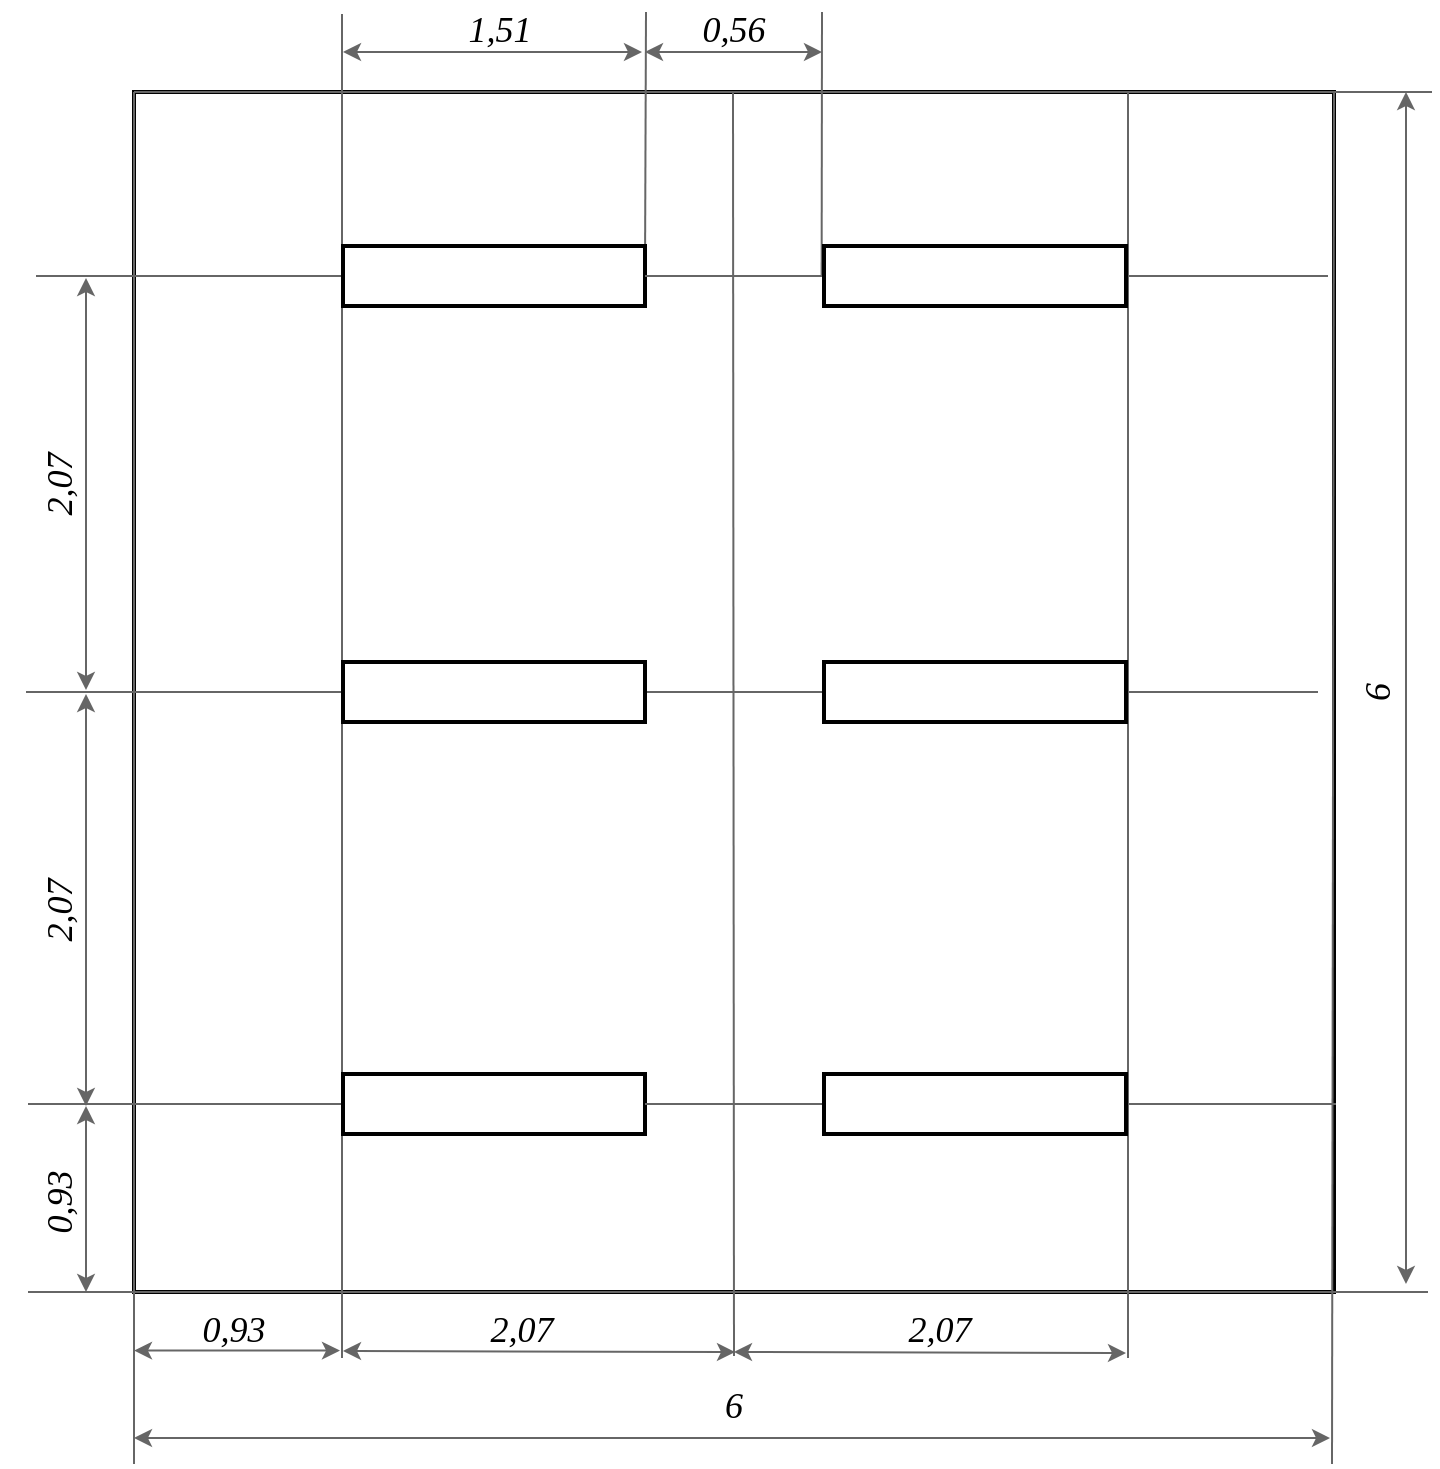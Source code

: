 <mxfile version="21.3.2" type="github">
  <diagram name="Страница 1" id="Oj6plCUNUlA8Z8FS9D63">
    <mxGraphModel dx="1300" dy="888" grid="0" gridSize="10" guides="1" tooltips="1" connect="1" arrows="1" fold="1" page="1" pageScale="1" pageWidth="1654" pageHeight="1169" background="none" math="0" shadow="0">
      <root>
        <mxCell id="0" />
        <mxCell id="1" parent="0" />
        <mxCell id="XVwWgpmeZ_jNZosqQbW5-1" value="" style="rounded=0;whiteSpace=wrap;html=1;strokeWidth=2;fontSize=18;fontFamily=Times New Roman;" parent="1" vertex="1">
          <mxGeometry x="280" y="140" width="600" height="600" as="geometry" />
        </mxCell>
        <mxCell id="XVwWgpmeZ_jNZosqQbW5-10" value="" style="endArrow=none;html=1;rounded=0;strokeColor=#666666;fontSize=18;fontFamily=Times New Roman;" parent="1" edge="1" source="p5kUykbVt5gTwseHHjrZ-1">
          <mxGeometry width="50" height="50" relative="1" as="geometry">
            <mxPoint x="247" y="232" as="sourcePoint" />
            <mxPoint x="877" y="232" as="targetPoint" />
          </mxGeometry>
        </mxCell>
        <mxCell id="XVwWgpmeZ_jNZosqQbW5-11" value="" style="endArrow=none;html=1;rounded=0;strokeColor=#666666;fontSize=18;fontFamily=Times New Roman;" parent="1" edge="1" source="p5kUykbVt5gTwseHHjrZ-5">
          <mxGeometry width="50" height="50" relative="1" as="geometry">
            <mxPoint x="227" y="646" as="sourcePoint" />
            <mxPoint x="881" y="646" as="targetPoint" />
          </mxGeometry>
        </mxCell>
        <mxCell id="XVwWgpmeZ_jNZosqQbW5-12" value="" style="endArrow=none;html=1;rounded=0;strokeColor=#666666;fontSize=18;fontFamily=Times New Roman;" parent="1" edge="1">
          <mxGeometry width="50" height="50" relative="1" as="geometry">
            <mxPoint x="384" y="101" as="sourcePoint" />
            <mxPoint x="384" y="773" as="targetPoint" />
          </mxGeometry>
        </mxCell>
        <mxCell id="XVwWgpmeZ_jNZosqQbW5-13" value="" style="endArrow=none;html=1;rounded=0;strokeColor=#666666;fontSize=18;fontFamily=Times New Roman;" parent="1" edge="1">
          <mxGeometry width="50" height="50" relative="1" as="geometry">
            <mxPoint x="280" y="140" as="sourcePoint" />
            <mxPoint x="280" y="826" as="targetPoint" />
          </mxGeometry>
        </mxCell>
        <mxCell id="XVwWgpmeZ_jNZosqQbW5-14" value="" style="endArrow=none;html=1;rounded=0;strokeColor=#666666;fontSize=18;fontFamily=Times New Roman;" parent="1" edge="1">
          <mxGeometry width="50" height="50" relative="1" as="geometry">
            <mxPoint x="777" y="140" as="sourcePoint" />
            <mxPoint x="777" y="773" as="targetPoint" />
          </mxGeometry>
        </mxCell>
        <mxCell id="XVwWgpmeZ_jNZosqQbW5-15" value="" style="endArrow=none;html=1;rounded=0;strokeColor=#666666;fontSize=18;fontFamily=Times New Roman;" parent="1" edge="1">
          <mxGeometry width="50" height="50" relative="1" as="geometry">
            <mxPoint x="880" y="140" as="sourcePoint" />
            <mxPoint x="879" y="826" as="targetPoint" />
          </mxGeometry>
        </mxCell>
        <mxCell id="XVwWgpmeZ_jNZosqQbW5-16" value="" style="endArrow=none;html=1;rounded=0;strokeColor=#666666;fontSize=18;fontFamily=Times New Roman;" parent="1" edge="1">
          <mxGeometry width="50" height="50" relative="1" as="geometry">
            <mxPoint x="536" y="100" as="sourcePoint" />
            <mxPoint x="535.5" y="231" as="targetPoint" />
          </mxGeometry>
        </mxCell>
        <mxCell id="XVwWgpmeZ_jNZosqQbW5-17" value="" style="endArrow=none;html=1;rounded=0;strokeColor=#666666;fontSize=18;fontFamily=Times New Roman;" parent="1" edge="1">
          <mxGeometry width="50" height="50" relative="1" as="geometry">
            <mxPoint x="624" y="100" as="sourcePoint" />
            <mxPoint x="623.82" y="232" as="targetPoint" />
          </mxGeometry>
        </mxCell>
        <mxCell id="XVwWgpmeZ_jNZosqQbW5-18" value="" style="endArrow=none;html=1;rounded=0;strokeColor=#666666;fontSize=18;fontFamily=Times New Roman;" parent="1" edge="1">
          <mxGeometry width="50" height="50" relative="1" as="geometry">
            <mxPoint x="280" y="140" as="sourcePoint" />
            <mxPoint x="929" y="140" as="targetPoint" />
          </mxGeometry>
        </mxCell>
        <mxCell id="XVwWgpmeZ_jNZosqQbW5-19" value="" style="endArrow=none;html=1;rounded=0;strokeColor=#666666;fontSize=18;fontFamily=Times New Roman;" parent="1" edge="1">
          <mxGeometry width="50" height="50" relative="1" as="geometry">
            <mxPoint x="227" y="740" as="sourcePoint" />
            <mxPoint x="927" y="740" as="targetPoint" />
          </mxGeometry>
        </mxCell>
        <mxCell id="XVwWgpmeZ_jNZosqQbW5-20" value="" style="endArrow=classic;startArrow=classic;html=1;rounded=0;strokeColor=#666666;fontSize=18;fontFamily=Times New Roman;" parent="1" edge="1">
          <mxGeometry width="50" height="50" relative="1" as="geometry">
            <mxPoint x="280" y="813" as="sourcePoint" />
            <mxPoint x="878" y="813" as="targetPoint" />
          </mxGeometry>
        </mxCell>
        <mxCell id="XVwWgpmeZ_jNZosqQbW5-21" value="" style="endArrow=none;html=1;rounded=0;strokeColor=#666666;fontSize=18;fontFamily=Times New Roman;" parent="1" edge="1">
          <mxGeometry width="50" height="50" relative="1" as="geometry">
            <mxPoint x="579.5" y="140" as="sourcePoint" />
            <mxPoint x="580" y="772" as="targetPoint" />
          </mxGeometry>
        </mxCell>
        <mxCell id="XVwWgpmeZ_jNZosqQbW5-22" value="" style="endArrow=none;startArrow=none;html=1;rounded=0;strokeColor=#666666;endFill=0;startFill=0;fontSize=18;fontFamily=Times New Roman;" parent="1" edge="1" target="XVwWgpmeZ_jNZosqQbW5-41">
          <mxGeometry width="50" height="50" relative="1" as="geometry">
            <mxPoint x="226" y="440" as="sourcePoint" />
            <mxPoint x="869" y="439.5" as="targetPoint" />
          </mxGeometry>
        </mxCell>
        <mxCell id="XVwWgpmeZ_jNZosqQbW5-23" value="" style="endArrow=classic;startArrow=classic;html=1;rounded=0;strokeColor=#666666;fontSize=18;fontFamily=Times New Roman;" parent="1" edge="1">
          <mxGeometry width="50" height="50" relative="1" as="geometry">
            <mxPoint x="580" y="770" as="sourcePoint" />
            <mxPoint x="776" y="770.5" as="targetPoint" />
          </mxGeometry>
        </mxCell>
        <mxCell id="XVwWgpmeZ_jNZosqQbW5-24" value="" style="endArrow=classic;startArrow=classic;html=1;rounded=0;strokeColor=#666666;fontSize=18;fontFamily=Times New Roman;" parent="1" edge="1">
          <mxGeometry width="50" height="50" relative="1" as="geometry">
            <mxPoint x="384.5" y="120" as="sourcePoint" />
            <mxPoint x="534" y="120" as="targetPoint" />
          </mxGeometry>
        </mxCell>
        <mxCell id="XVwWgpmeZ_jNZosqQbW5-26" value="" style="endArrow=classic;html=1;rounded=0;strokeColor=#666666;startArrow=classic;startFill=1;fontSize=18;fontFamily=Times New Roman;" parent="1" edge="1">
          <mxGeometry width="50" height="50" relative="1" as="geometry">
            <mxPoint x="624" y="120" as="sourcePoint" />
            <mxPoint x="535.5" y="120" as="targetPoint" />
          </mxGeometry>
        </mxCell>
        <mxCell id="XVwWgpmeZ_jNZosqQbW5-28" value="" style="endArrow=classic;startArrow=classic;html=1;rounded=0;strokeColor=#666666;fontSize=18;fontFamily=Times New Roman;" parent="1" edge="1">
          <mxGeometry width="50" height="50" relative="1" as="geometry">
            <mxPoint x="256" y="647" as="sourcePoint" />
            <mxPoint x="256" y="740" as="targetPoint" />
          </mxGeometry>
        </mxCell>
        <mxCell id="XVwWgpmeZ_jNZosqQbW5-29" value="" style="endArrow=classic;startArrow=classic;html=1;rounded=0;strokeColor=#666666;fontSize=18;fontFamily=Times New Roman;" parent="1" edge="1">
          <mxGeometry width="50" height="50" relative="1" as="geometry">
            <mxPoint x="916" y="140" as="sourcePoint" />
            <mxPoint x="916" y="736" as="targetPoint" />
          </mxGeometry>
        </mxCell>
        <mxCell id="XVwWgpmeZ_jNZosqQbW5-30" value="2,07" style="text;html=1;strokeColor=none;fillColor=none;align=center;verticalAlign=middle;whiteSpace=wrap;rounded=0;fontStyle=2;fontFamily=Times New Roman;fontSize=18;direction=east;flipV=0;flipH=1;horizontal=0;" parent="1" vertex="1">
          <mxGeometry x="213" y="534" width="60" height="30" as="geometry" />
        </mxCell>
        <mxCell id="XVwWgpmeZ_jNZosqQbW5-31" value="" style="endArrow=classic;startArrow=classic;html=1;rounded=0;strokeColor=#666666;fontSize=18;fontFamily=Times New Roman;" parent="1" edge="1">
          <mxGeometry width="50" height="50" relative="1" as="geometry">
            <mxPoint x="280" y="769.31" as="sourcePoint" />
            <mxPoint x="383" y="769.31" as="targetPoint" />
          </mxGeometry>
        </mxCell>
        <mxCell id="XVwWgpmeZ_jNZosqQbW5-32" value="0,93" style="text;html=1;strokeColor=none;fillColor=none;align=center;verticalAlign=middle;whiteSpace=wrap;rounded=0;fontStyle=2;fontFamily=Times New Roman;fontSize=18;" parent="1" vertex="1">
          <mxGeometry x="300" y="744" width="60" height="30" as="geometry" />
        </mxCell>
        <mxCell id="XVwWgpmeZ_jNZosqQbW5-33" value="6" style="text;html=1;strokeColor=none;fillColor=none;align=center;verticalAlign=middle;whiteSpace=wrap;rounded=0;fontStyle=2;fontFamily=Times New Roman;fontSize=18;" parent="1" vertex="1">
          <mxGeometry x="550" y="782" width="60" height="30" as="geometry" />
        </mxCell>
        <mxCell id="XVwWgpmeZ_jNZosqQbW5-34" value="1,51" style="text;html=1;strokeColor=none;fillColor=none;align=center;verticalAlign=middle;whiteSpace=wrap;rounded=0;fontStyle=2;fontFamily=Times New Roman;fontSize=18;" parent="1" vertex="1">
          <mxGeometry x="433" y="94" width="60" height="30" as="geometry" />
        </mxCell>
        <mxCell id="XVwWgpmeZ_jNZosqQbW5-35" value="0,56" style="text;html=1;strokeColor=none;fillColor=none;align=center;verticalAlign=middle;whiteSpace=wrap;rounded=0;fontStyle=2;fontFamily=Times New Roman;fontSize=18;" parent="1" vertex="1">
          <mxGeometry x="550" y="94" width="60" height="30" as="geometry" />
        </mxCell>
        <mxCell id="XVwWgpmeZ_jNZosqQbW5-38" value="2,07" style="text;html=1;strokeColor=none;fillColor=none;align=center;verticalAlign=middle;whiteSpace=wrap;rounded=0;fontStyle=2;fontFamily=Times New Roman;fontSize=18;" parent="1" vertex="1">
          <mxGeometry x="653" y="744" width="60" height="30" as="geometry" />
        </mxCell>
        <mxCell id="XVwWgpmeZ_jNZosqQbW5-39" value="2,07" style="text;html=1;strokeColor=none;fillColor=none;align=center;verticalAlign=middle;whiteSpace=wrap;rounded=0;fontStyle=2;fontFamily=Times New Roman;fontSize=18;" parent="1" vertex="1">
          <mxGeometry x="444" y="744" width="60" height="30" as="geometry" />
        </mxCell>
        <mxCell id="XVwWgpmeZ_jNZosqQbW5-40" value="0,93" style="text;html=1;strokeColor=none;fillColor=none;align=center;verticalAlign=middle;whiteSpace=wrap;rounded=0;fontStyle=2;fontFamily=Times New Roman;fontSize=18;direction=east;flipV=0;flipH=1;horizontal=0;" parent="1" vertex="1">
          <mxGeometry x="213" y="680" width="60" height="30" as="geometry" />
        </mxCell>
        <mxCell id="XVwWgpmeZ_jNZosqQbW5-41" value="6" style="text;html=1;strokeColor=none;fillColor=none;align=center;verticalAlign=middle;whiteSpace=wrap;rounded=0;fontStyle=2;fontFamily=Times New Roman;fontSize=18;direction=east;flipV=0;flipH=1;horizontal=0;" parent="1" vertex="1">
          <mxGeometry x="872" y="425" width="60" height="30" as="geometry" />
        </mxCell>
        <mxCell id="p5kUykbVt5gTwseHHjrZ-2" value="" style="rounded=0;whiteSpace=wrap;html=1;strokeWidth=2;fontSize=18;fontFamily=Times New Roman;" vertex="1" parent="1">
          <mxGeometry x="384.5" y="425" width="151" height="30" as="geometry" />
        </mxCell>
        <mxCell id="p5kUykbVt5gTwseHHjrZ-7" value="" style="endArrow=none;html=1;rounded=0;strokeColor=#666666;fontSize=18;fontFamily=Times New Roman;" edge="1" parent="1" target="p5kUykbVt5gTwseHHjrZ-4">
          <mxGeometry width="50" height="50" relative="1" as="geometry">
            <mxPoint x="227" y="646" as="sourcePoint" />
            <mxPoint x="881" y="646" as="targetPoint" />
          </mxGeometry>
        </mxCell>
        <mxCell id="p5kUykbVt5gTwseHHjrZ-4" value="" style="rounded=0;whiteSpace=wrap;html=1;strokeWidth=2;fontSize=18;fontFamily=Times New Roman;" vertex="1" parent="1">
          <mxGeometry x="384.5" y="631" width="151" height="30" as="geometry" />
        </mxCell>
        <mxCell id="p5kUykbVt5gTwseHHjrZ-9" value="" style="endArrow=none;html=1;rounded=0;strokeColor=#666666;fontSize=18;fontFamily=Times New Roman;" edge="1" parent="1" source="p5kUykbVt5gTwseHHjrZ-4" target="p5kUykbVt5gTwseHHjrZ-5">
          <mxGeometry width="50" height="50" relative="1" as="geometry">
            <mxPoint x="536" y="646" as="sourcePoint" />
            <mxPoint x="881" y="646" as="targetPoint" />
          </mxGeometry>
        </mxCell>
        <mxCell id="p5kUykbVt5gTwseHHjrZ-5" value="" style="rounded=0;whiteSpace=wrap;html=1;strokeWidth=2;fontSize=18;fontFamily=Times New Roman;" vertex="1" parent="1">
          <mxGeometry x="625" y="631" width="151" height="30" as="geometry" />
        </mxCell>
        <mxCell id="p5kUykbVt5gTwseHHjrZ-10" value="" style="endArrow=classic;startArrow=classic;html=1;rounded=0;strokeColor=#666666;fontSize=18;fontFamily=Times New Roman;" edge="1" parent="1">
          <mxGeometry width="50" height="50" relative="1" as="geometry">
            <mxPoint x="384.5" y="769.5" as="sourcePoint" />
            <mxPoint x="580.5" y="770" as="targetPoint" />
          </mxGeometry>
        </mxCell>
        <mxCell id="p5kUykbVt5gTwseHHjrZ-13" value="" style="endArrow=none;html=1;rounded=0;strokeColor=#666666;fontSize=18;fontFamily=Times New Roman;" edge="1" parent="1" target="XVwWgpmeZ_jNZosqQbW5-5">
          <mxGeometry width="50" height="50" relative="1" as="geometry">
            <mxPoint x="231" y="232" as="sourcePoint" />
            <mxPoint x="877" y="232" as="targetPoint" />
          </mxGeometry>
        </mxCell>
        <mxCell id="XVwWgpmeZ_jNZosqQbW5-5" value="" style="rounded=0;whiteSpace=wrap;html=1;strokeWidth=2;fontSize=18;fontFamily=Times New Roman;" parent="1" vertex="1">
          <mxGeometry x="384.5" y="217" width="151" height="30" as="geometry" />
        </mxCell>
        <mxCell id="p5kUykbVt5gTwseHHjrZ-14" value="" style="endArrow=none;html=1;rounded=0;strokeColor=#666666;fontSize=18;fontFamily=Times New Roman;" edge="1" parent="1" source="XVwWgpmeZ_jNZosqQbW5-5" target="p5kUykbVt5gTwseHHjrZ-1">
          <mxGeometry width="50" height="50" relative="1" as="geometry">
            <mxPoint x="536" y="232" as="sourcePoint" />
            <mxPoint x="877" y="232" as="targetPoint" />
          </mxGeometry>
        </mxCell>
        <mxCell id="p5kUykbVt5gTwseHHjrZ-1" value="" style="rounded=0;whiteSpace=wrap;html=1;strokeWidth=2;fontSize=18;fontFamily=Times New Roman;" vertex="1" parent="1">
          <mxGeometry x="625" y="217" width="151" height="30" as="geometry" />
        </mxCell>
        <mxCell id="p5kUykbVt5gTwseHHjrZ-16" value="" style="endArrow=classic;startArrow=classic;html=1;rounded=0;strokeColor=#666666;fontSize=18;fontFamily=Times New Roman;" edge="1" parent="1">
          <mxGeometry width="50" height="50" relative="1" as="geometry">
            <mxPoint x="256" y="647" as="sourcePoint" />
            <mxPoint x="256" y="441" as="targetPoint" />
          </mxGeometry>
        </mxCell>
        <mxCell id="p5kUykbVt5gTwseHHjrZ-3" value="" style="rounded=0;whiteSpace=wrap;html=1;strokeWidth=2;strokeColor=default;fontSize=18;fontFamily=Times New Roman;" vertex="1" parent="1">
          <mxGeometry x="625" y="425" width="151" height="30" as="geometry" />
        </mxCell>
        <mxCell id="p5kUykbVt5gTwseHHjrZ-19" value="" style="endArrow=classic;startArrow=classic;html=1;rounded=0;strokeColor=#666666;fontSize=18;fontFamily=Times New Roman;" edge="1" parent="1">
          <mxGeometry width="50" height="50" relative="1" as="geometry">
            <mxPoint x="256" y="439" as="sourcePoint" />
            <mxPoint x="256" y="233" as="targetPoint" />
          </mxGeometry>
        </mxCell>
        <mxCell id="p5kUykbVt5gTwseHHjrZ-20" value="2,07" style="text;html=1;strokeColor=none;fillColor=none;align=center;verticalAlign=middle;whiteSpace=wrap;rounded=0;fontStyle=2;fontFamily=Times New Roman;fontSize=18;direction=east;flipV=0;flipH=1;horizontal=0;" vertex="1" parent="1">
          <mxGeometry x="213" y="321" width="60" height="30" as="geometry" />
        </mxCell>
      </root>
    </mxGraphModel>
  </diagram>
</mxfile>
